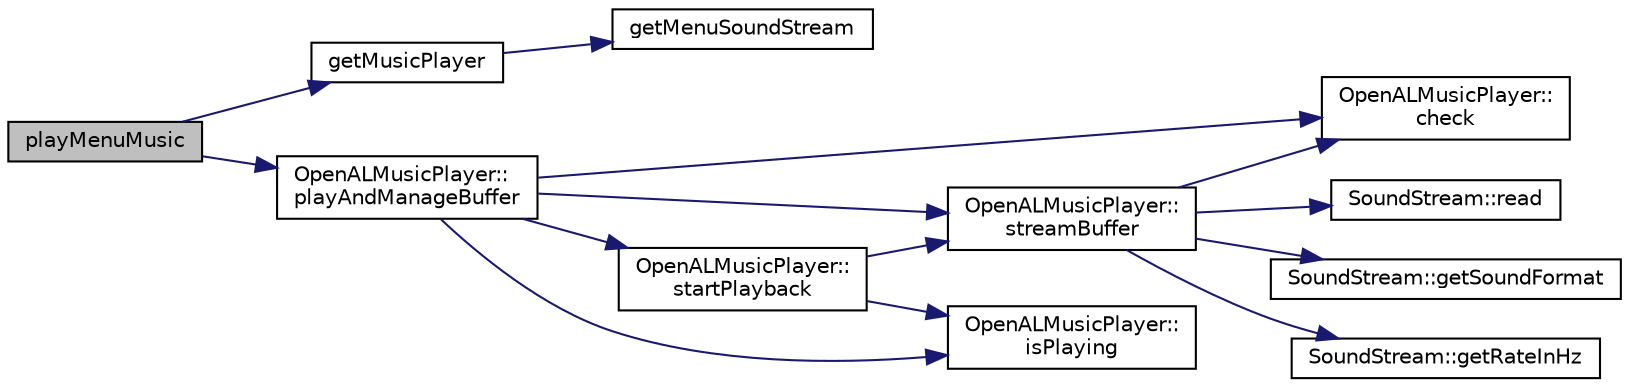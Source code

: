 digraph "playMenuMusic"
{
  edge [fontname="Helvetica",fontsize="10",labelfontname="Helvetica",labelfontsize="10"];
  node [fontname="Helvetica",fontsize="10",shape=record];
  rankdir="LR";
  Node1 [label="playMenuMusic",height=0.2,width=0.4,color="black", fillcolor="grey75", style="filled", fontcolor="black"];
  Node1 -> Node2 [color="midnightblue",fontsize="10",style="solid",fontname="Helvetica"];
  Node2 [label="getMusicPlayer",height=0.2,width=0.4,color="black", fillcolor="white", style="filled",URL="$musicplayer_8cpp.html#a44e5f603abefd690fd66c7db16cb6237"];
  Node2 -> Node3 [color="midnightblue",fontsize="10",style="solid",fontname="Helvetica"];
  Node3 [label="getMenuSoundStream",height=0.2,width=0.4,color="black", fillcolor="white", style="filled",URL="$musicplayer_8cpp.html#a0df83eaa1ff90bc61bbeca9a23878041"];
  Node1 -> Node4 [color="midnightblue",fontsize="10",style="solid",fontname="Helvetica"];
  Node4 [label="OpenALMusicPlayer::\lplayAndManageBuffer",height=0.2,width=0.4,color="black", fillcolor="white", style="filled",URL="$class_open_a_l_music_player.html#ad856a1cb067d2ec92d8330822ca7fce7"];
  Node4 -> Node5 [color="midnightblue",fontsize="10",style="solid",fontname="Helvetica"];
  Node5 [label="OpenALMusicPlayer::\lcheck",height=0.2,width=0.4,color="black", fillcolor="white", style="filled",URL="$class_open_a_l_music_player.html#a09102ba903810e00db8b6afa25afd731"];
  Node4 -> Node6 [color="midnightblue",fontsize="10",style="solid",fontname="Helvetica"];
  Node6 [label="OpenALMusicPlayer::\lstreamBuffer",height=0.2,width=0.4,color="black", fillcolor="white", style="filled",URL="$class_open_a_l_music_player.html#ae1873314bfeaef39d468b7125224a99d"];
  Node6 -> Node7 [color="midnightblue",fontsize="10",style="solid",fontname="Helvetica"];
  Node7 [label="SoundStream::read",height=0.2,width=0.4,color="black", fillcolor="white", style="filled",URL="$class_sound_stream.html#a84138e50eee455ee32e5edfe1d935e0c"];
  Node6 -> Node8 [color="midnightblue",fontsize="10",style="solid",fontname="Helvetica"];
  Node8 [label="SoundStream::getSoundFormat",height=0.2,width=0.4,color="black", fillcolor="white", style="filled",URL="$class_sound_stream.html#a608b3b37f2c89afdf88cdb3c463c3afa"];
  Node6 -> Node9 [color="midnightblue",fontsize="10",style="solid",fontname="Helvetica"];
  Node9 [label="SoundStream::getRateInHz",height=0.2,width=0.4,color="black", fillcolor="white", style="filled",URL="$class_sound_stream.html#abec285ccba43ebea349b329b8043787a"];
  Node6 -> Node5 [color="midnightblue",fontsize="10",style="solid",fontname="Helvetica"];
  Node4 -> Node10 [color="midnightblue",fontsize="10",style="solid",fontname="Helvetica"];
  Node10 [label="OpenALMusicPlayer::\lisPlaying",height=0.2,width=0.4,color="black", fillcolor="white", style="filled",URL="$class_open_a_l_music_player.html#abd7e776b710a12f16fe861c767b8e7e5"];
  Node4 -> Node11 [color="midnightblue",fontsize="10",style="solid",fontname="Helvetica"];
  Node11 [label="OpenALMusicPlayer::\lstartPlayback",height=0.2,width=0.4,color="black", fillcolor="white", style="filled",URL="$class_open_a_l_music_player.html#ae05a849a8f327f48a08af9c85afd620f"];
  Node11 -> Node10 [color="midnightblue",fontsize="10",style="solid",fontname="Helvetica"];
  Node11 -> Node6 [color="midnightblue",fontsize="10",style="solid",fontname="Helvetica"];
}

